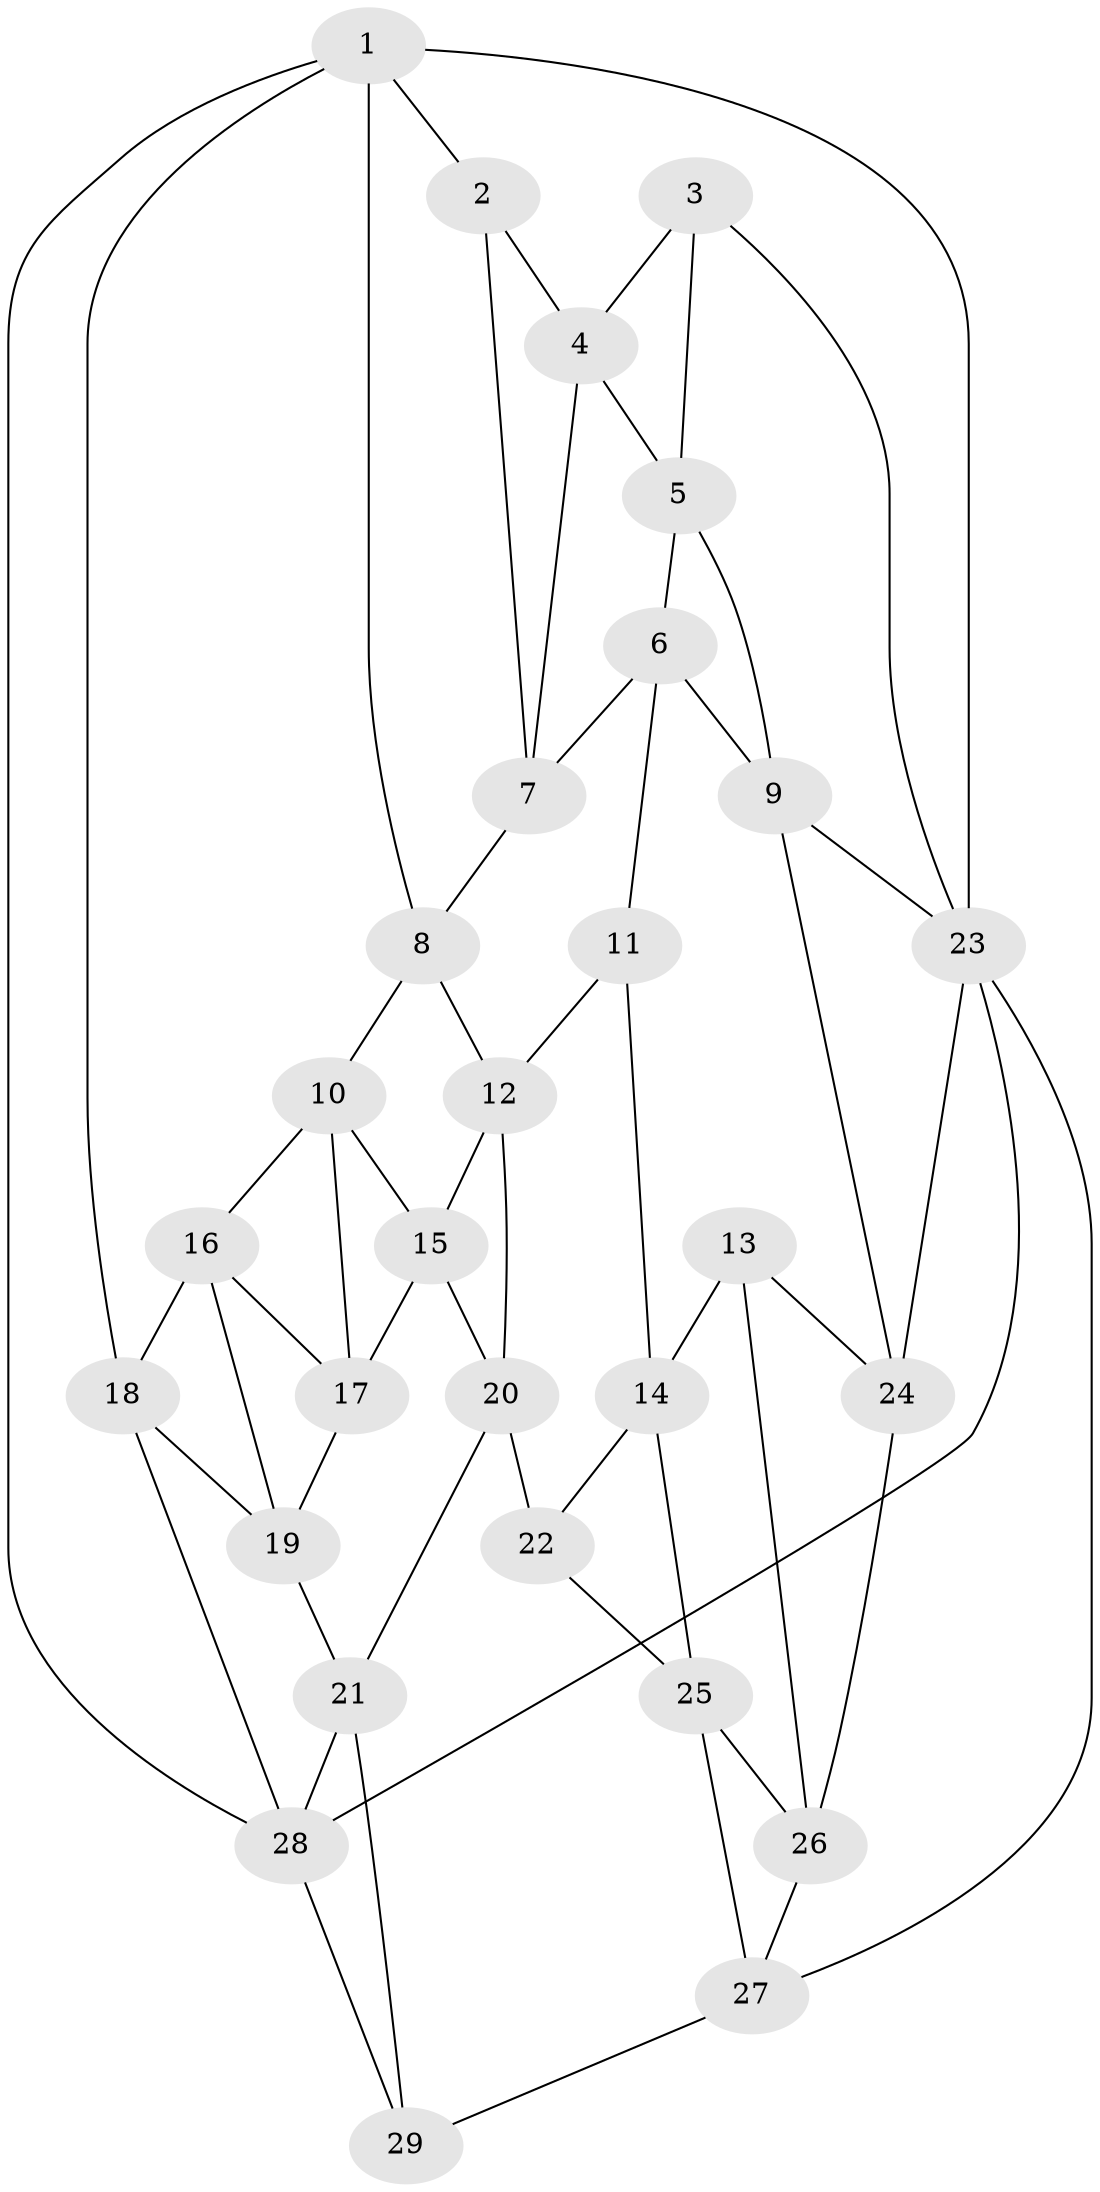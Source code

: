 // original degree distribution, {3: 0.037037037037037035, 6: 0.2037037037037037, 4: 0.24074074074074073, 5: 0.5185185185185185}
// Generated by graph-tools (version 1.1) at 2025/51/03/09/25 03:51:06]
// undirected, 29 vertices, 57 edges
graph export_dot {
graph [start="1"]
  node [color=gray90,style=filled];
  1;
  2;
  3;
  4;
  5;
  6;
  7;
  8;
  9;
  10;
  11;
  12;
  13;
  14;
  15;
  16;
  17;
  18;
  19;
  20;
  21;
  22;
  23;
  24;
  25;
  26;
  27;
  28;
  29;
  1 -- 2 [weight=1.0];
  1 -- 8 [weight=1.0];
  1 -- 18 [weight=1.0];
  1 -- 23 [weight=1.0];
  1 -- 28 [weight=1.0];
  2 -- 4 [weight=1.0];
  2 -- 7 [weight=1.0];
  3 -- 4 [weight=1.0];
  3 -- 5 [weight=1.0];
  3 -- 23 [weight=1.0];
  4 -- 5 [weight=1.0];
  4 -- 7 [weight=1.0];
  5 -- 6 [weight=1.0];
  5 -- 9 [weight=1.0];
  6 -- 7 [weight=1.0];
  6 -- 9 [weight=1.0];
  6 -- 11 [weight=1.0];
  7 -- 8 [weight=1.0];
  8 -- 10 [weight=1.0];
  8 -- 12 [weight=1.0];
  9 -- 23 [weight=1.0];
  9 -- 24 [weight=1.0];
  10 -- 15 [weight=1.0];
  10 -- 16 [weight=1.0];
  10 -- 17 [weight=1.0];
  11 -- 12 [weight=1.0];
  11 -- 14 [weight=1.0];
  12 -- 15 [weight=1.0];
  12 -- 20 [weight=1.0];
  13 -- 14 [weight=1.0];
  13 -- 24 [weight=1.0];
  13 -- 26 [weight=1.0];
  14 -- 22 [weight=1.0];
  14 -- 25 [weight=1.0];
  15 -- 17 [weight=1.0];
  15 -- 20 [weight=1.0];
  16 -- 17 [weight=1.0];
  16 -- 18 [weight=1.0];
  16 -- 19 [weight=1.0];
  17 -- 19 [weight=1.0];
  18 -- 19 [weight=1.0];
  18 -- 28 [weight=1.0];
  19 -- 21 [weight=1.0];
  20 -- 21 [weight=1.0];
  20 -- 22 [weight=1.0];
  21 -- 28 [weight=1.0];
  21 -- 29 [weight=1.0];
  22 -- 25 [weight=1.0];
  23 -- 24 [weight=1.0];
  23 -- 27 [weight=1.0];
  23 -- 28 [weight=1.0];
  24 -- 26 [weight=1.0];
  25 -- 26 [weight=1.0];
  25 -- 27 [weight=1.0];
  26 -- 27 [weight=1.0];
  27 -- 29 [weight=1.0];
  28 -- 29 [weight=1.0];
}
